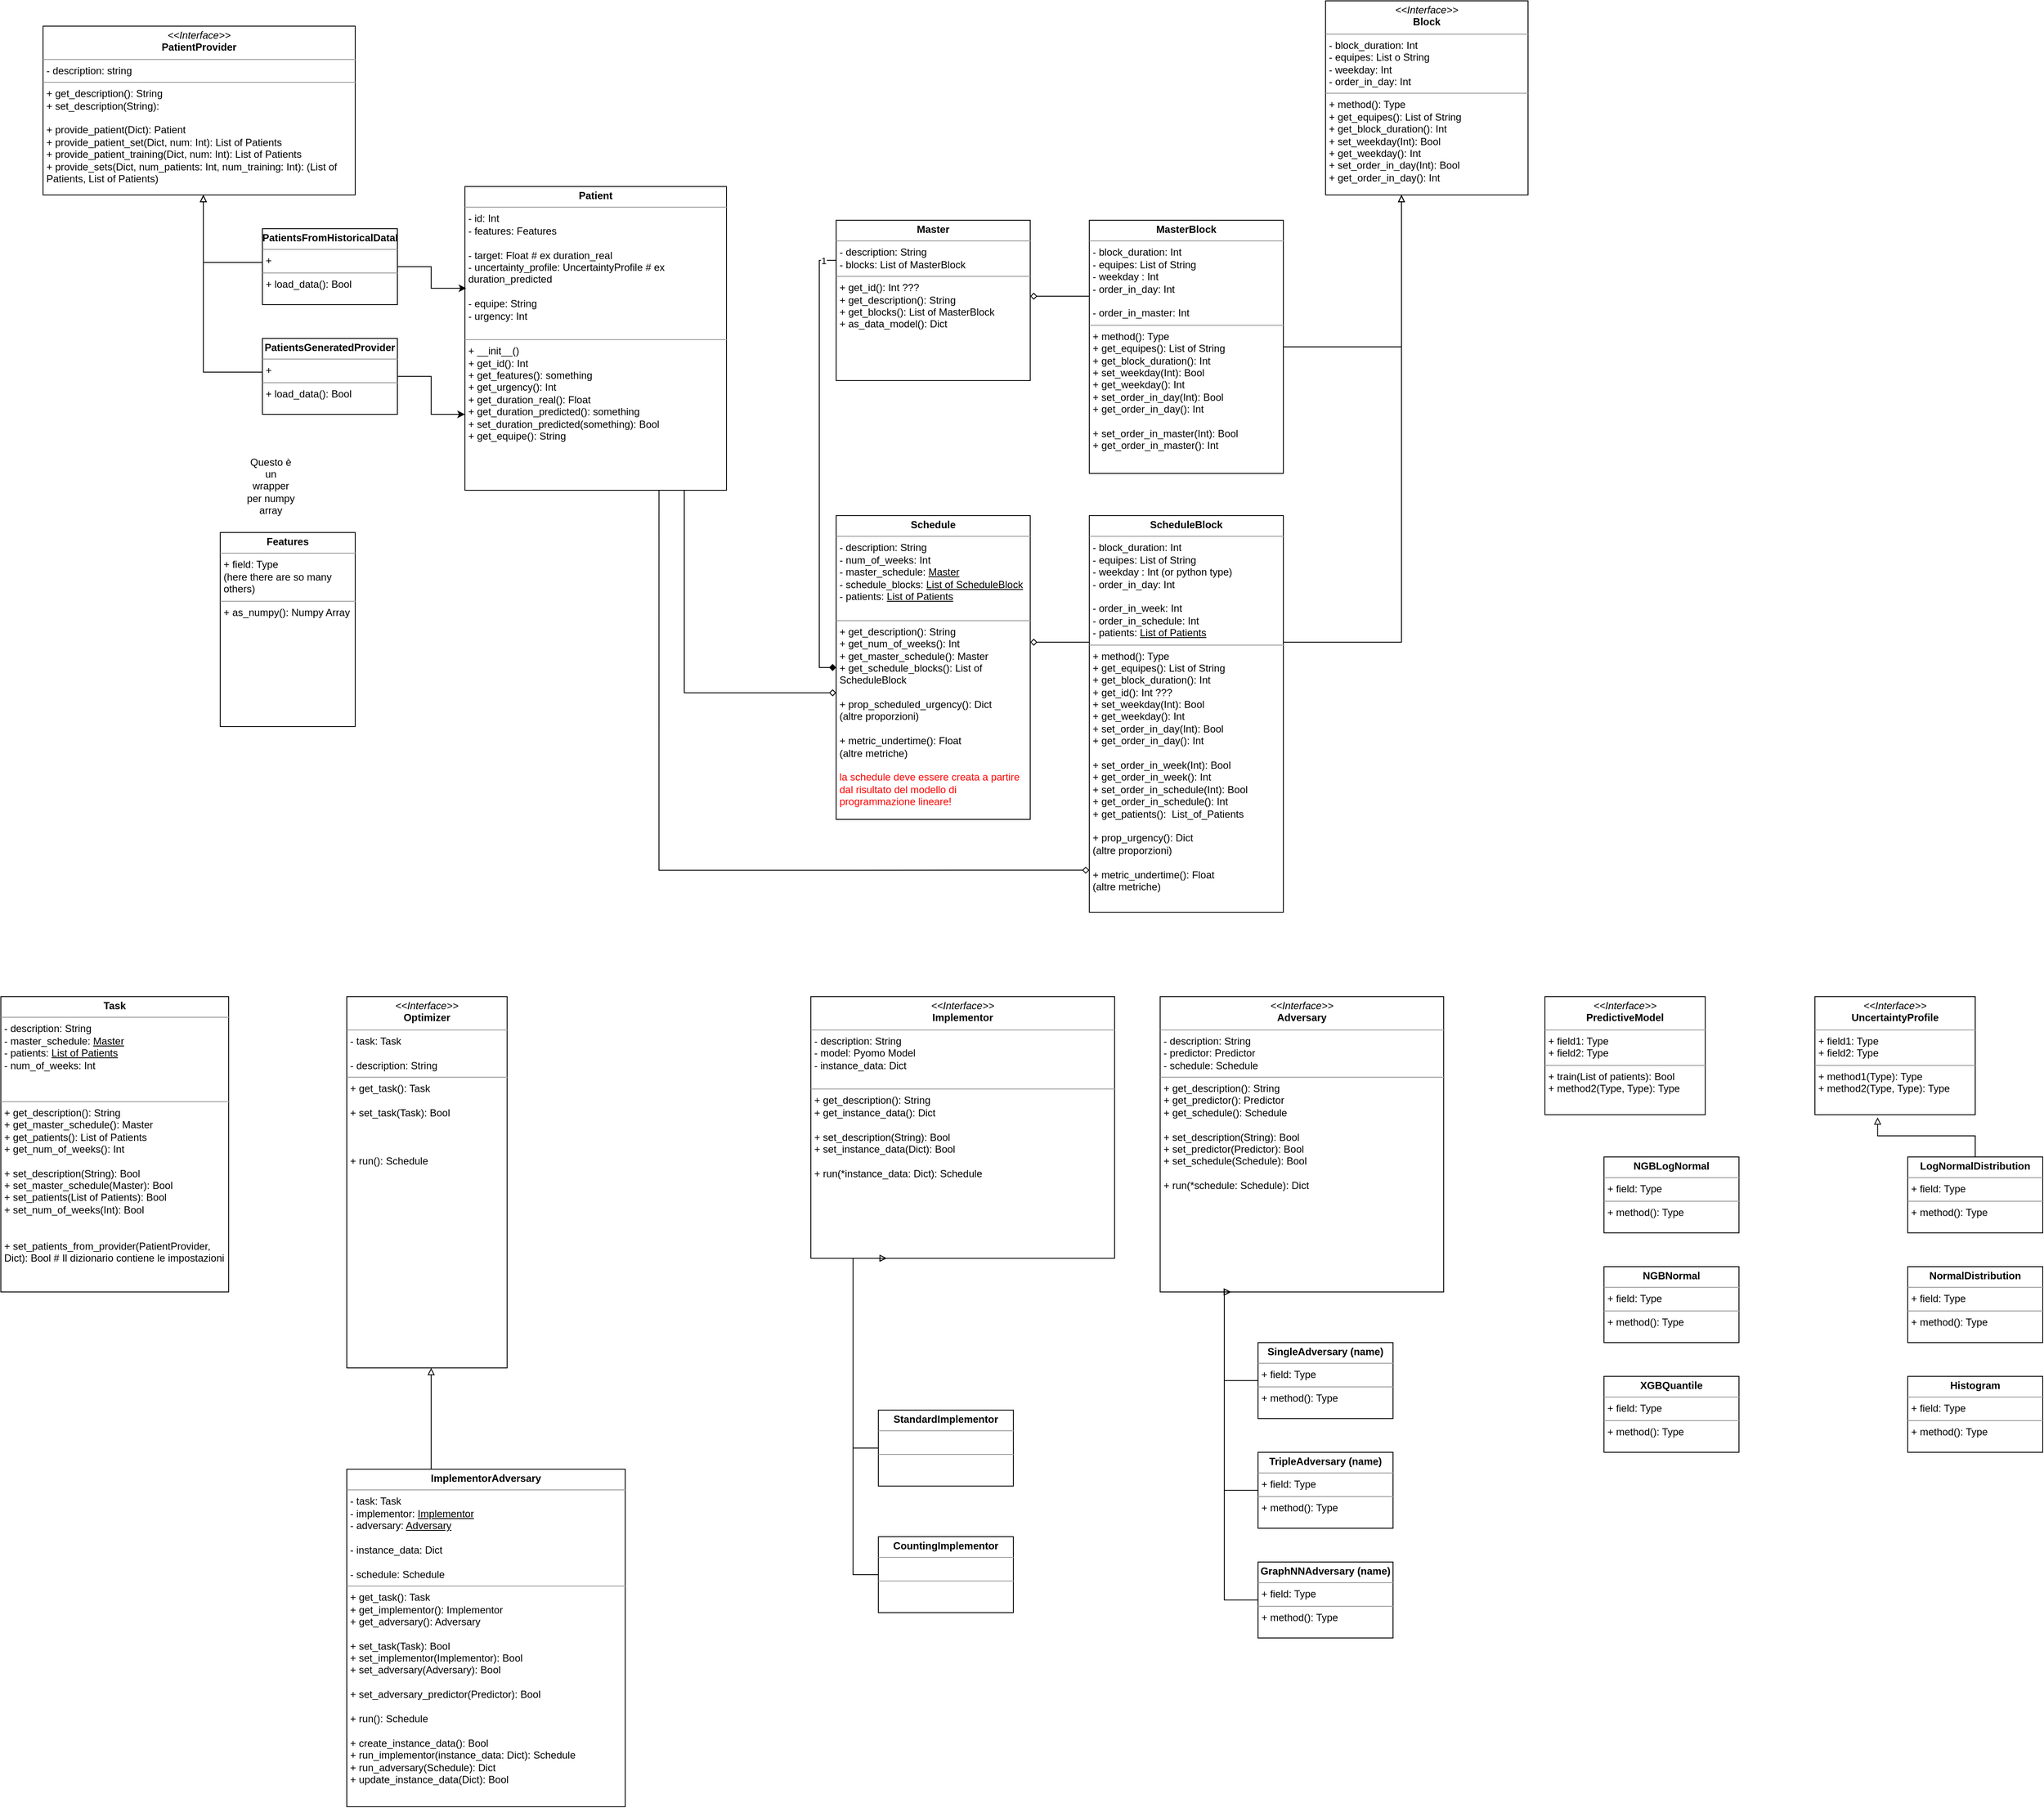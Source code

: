 <mxfile version="23.0.2" type="device">
  <diagram id="C5RBs43oDa-KdzZeNtuy" name="Page-1">
    <mxGraphModel dx="2052" dy="1486" grid="1" gridSize="10" guides="1" tooltips="1" connect="1" arrows="1" fold="1" page="1" pageScale="1" pageWidth="827" pageHeight="1169" math="0" shadow="0">
      <root>
        <mxCell id="WIyWlLk6GJQsqaUBKTNV-0" />
        <mxCell id="WIyWlLk6GJQsqaUBKTNV-1" parent="WIyWlLk6GJQsqaUBKTNV-0" />
        <mxCell id="N2ShmvSAAtC0jmrmgU0t-10" value="&lt;p style=&quot;margin:0px;margin-top:4px;text-align:center;&quot;&gt;&lt;b&gt;Patient&lt;/b&gt;&lt;/p&gt;&lt;hr size=&quot;1&quot;&gt;&lt;p style=&quot;margin:0px;margin-left:4px;&quot;&gt;- id: Int&lt;/p&gt;&lt;p style=&quot;margin:0px;margin-left:4px;&quot;&gt;- features: Features&lt;/p&gt;&lt;p style=&quot;margin:0px;margin-left:4px;&quot;&gt;&lt;b&gt;&lt;font color=&quot;#ff0000&quot;&gt;&lt;br&gt;&lt;/font&gt;&lt;/b&gt;&lt;/p&gt;&lt;p style=&quot;margin:0px;margin-left:4px;&quot;&gt;- target: Float # ex duration_real&amp;nbsp;&lt;/p&gt;&lt;p style=&quot;margin:0px;margin-left:4px;&quot;&gt;- uncertainty_profile: UncertaintyProfile # ex duration_predicted&lt;/p&gt;&lt;p style=&quot;margin:0px;margin-left:4px;&quot;&gt;&lt;br&gt;&lt;/p&gt;&lt;p style=&quot;margin:0px;margin-left:4px;&quot;&gt;- equipe: String&lt;/p&gt;&lt;p style=&quot;margin:0px;margin-left:4px;&quot;&gt;- urgency: Int&lt;br&gt;&lt;/p&gt;&lt;p style=&quot;margin:0px;margin-left:4px;&quot;&gt;&lt;br&gt;&lt;/p&gt;&lt;hr size=&quot;1&quot;&gt;&lt;p style=&quot;margin:0px;margin-left:4px;&quot;&gt;+ __init__()&lt;/p&gt;&lt;p style=&quot;margin:0px;margin-left:4px;&quot;&gt;+&amp;nbsp;&lt;span style=&quot;background-color: initial;&quot;&gt;get_id(): Int&lt;/span&gt;&lt;/p&gt;&lt;p style=&quot;margin:0px;margin-left:4px;&quot;&gt;+ get_features(): something&lt;/p&gt;&lt;p style=&quot;margin:0px;margin-left:4px;&quot;&gt;+ get_urgency(): Int&lt;/p&gt;&lt;p style=&quot;margin:0px;margin-left:4px;&quot;&gt;+ get_duration_real(): Float&lt;/p&gt;&lt;p style=&quot;margin:0px;margin-left:4px;&quot;&gt;+ get_duration_predicted(): something&lt;/p&gt;&lt;p style=&quot;margin:0px;margin-left:4px;&quot;&gt;+ set_duration_predicted(something): Bool&lt;/p&gt;&lt;p style=&quot;margin:0px;margin-left:4px;&quot;&gt;+ get_equipe(): String&lt;/p&gt;&lt;p style=&quot;margin:0px;margin-left:4px;&quot;&gt;&lt;br&gt;&lt;/p&gt;&lt;p style=&quot;margin:0px;margin-left:4px;&quot;&gt;&amp;nbsp;&lt;/p&gt;" style="verticalAlign=top;align=left;overflow=fill;fontSize=12;fontFamily=Helvetica;html=1;whiteSpace=wrap;" parent="WIyWlLk6GJQsqaUBKTNV-1" vertex="1">
          <mxGeometry x="640" y="270" width="310" height="360" as="geometry" />
        </mxCell>
        <mxCell id="N2ShmvSAAtC0jmrmgU0t-11" value="&lt;p style=&quot;margin:0px;margin-top:4px;text-align:center;&quot;&gt;&lt;i&gt;&amp;lt;&amp;lt;Interface&amp;gt;&amp;gt;&lt;/i&gt;&lt;br&gt;&lt;b&gt;PatientProvider&lt;/b&gt;&lt;/p&gt;&lt;hr size=&quot;1&quot;&gt;&lt;p style=&quot;margin:0px;margin-left:4px;&quot;&gt;- description: string&lt;/p&gt;&lt;hr size=&quot;1&quot;&gt;&lt;p style=&quot;margin:0px;margin-left:4px;&quot;&gt;+ get_description(): String&lt;/p&gt;&lt;p style=&quot;margin:0px;margin-left:4px;&quot;&gt;+ set_description(String):&amp;nbsp;&lt;/p&gt;&lt;p style=&quot;margin:0px;margin-left:4px;&quot;&gt;&lt;br&gt;+ provide_patient(Dict): Patient&lt;/p&gt;&lt;p style=&quot;margin:0px;margin-left:4px;&quot;&gt;+ provide_patient_set(Dict, num: Int): List of Patients&lt;/p&gt;&lt;p style=&quot;margin:0px;margin-left:4px;&quot;&gt;+ provide_patient_training(Dict, num: Int): List of Patients&lt;/p&gt;&lt;p style=&quot;margin:0px;margin-left:4px;&quot;&gt;+ provide_sets(Dict, num_patients: Int, num_training: Int): (List of Patients, List of Patients)&lt;/p&gt;&lt;p style=&quot;margin:0px;margin-left:4px;&quot;&gt;&lt;br&gt;&lt;/p&gt;&lt;p style=&quot;margin:0px;margin-left:4px;&quot;&gt;&lt;br&gt;&lt;/p&gt;" style="verticalAlign=top;align=left;overflow=fill;fontSize=12;fontFamily=Helvetica;html=1;whiteSpace=wrap;" parent="WIyWlLk6GJQsqaUBKTNV-1" vertex="1">
          <mxGeometry x="140" y="80" width="370" height="200" as="geometry" />
        </mxCell>
        <mxCell id="N2ShmvSAAtC0jmrmgU0t-13" style="edgeStyle=orthogonalEdgeStyle;rounded=0;orthogonalLoop=1;jettySize=auto;html=1;endArrow=block;endFill=0;" parent="WIyWlLk6GJQsqaUBKTNV-1" source="N2ShmvSAAtC0jmrmgU0t-12" target="N2ShmvSAAtC0jmrmgU0t-11" edge="1">
          <mxGeometry relative="1" as="geometry">
            <Array as="points">
              <mxPoint x="330" y="490" />
            </Array>
          </mxGeometry>
        </mxCell>
        <mxCell id="N2ShmvSAAtC0jmrmgU0t-12" value="&lt;p style=&quot;margin:0px;margin-top:4px;text-align:center;&quot;&gt;&lt;b&gt;PatientsGeneratedProvider&lt;/b&gt;&lt;/p&gt;&lt;hr size=&quot;1&quot;&gt;&lt;p style=&quot;margin:0px;margin-left:4px;&quot;&gt;+&amp;nbsp;&lt;/p&gt;&lt;hr size=&quot;1&quot;&gt;&lt;p style=&quot;margin:0px;margin-left:4px;&quot;&gt;+ load_data(): Bool&lt;/p&gt;" style="verticalAlign=top;align=left;overflow=fill;fontSize=12;fontFamily=Helvetica;html=1;whiteSpace=wrap;" parent="WIyWlLk6GJQsqaUBKTNV-1" vertex="1">
          <mxGeometry x="400" y="450" width="160" height="90" as="geometry" />
        </mxCell>
        <mxCell id="N2ShmvSAAtC0jmrmgU0t-15" style="edgeStyle=orthogonalEdgeStyle;rounded=0;orthogonalLoop=1;jettySize=auto;html=1;endArrow=block;endFill=0;" parent="WIyWlLk6GJQsqaUBKTNV-1" source="N2ShmvSAAtC0jmrmgU0t-14" edge="1">
          <mxGeometry relative="1" as="geometry">
            <mxPoint x="330" y="280" as="targetPoint" />
            <Array as="points">
              <mxPoint x="330" y="360" />
            </Array>
          </mxGeometry>
        </mxCell>
        <mxCell id="N2ShmvSAAtC0jmrmgU0t-14" value="&lt;p style=&quot;margin:0px;margin-top:4px;text-align:center;&quot;&gt;&lt;b&gt;PatientsFromHistoricalDataProvider&lt;/b&gt;&lt;/p&gt;&lt;hr size=&quot;1&quot;&gt;&lt;p style=&quot;margin:0px;margin-left:4px;&quot;&gt;+&amp;nbsp;&lt;/p&gt;&lt;hr size=&quot;1&quot;&gt;&lt;p style=&quot;margin:0px;margin-left:4px;&quot;&gt;+ load_data(): Bool&lt;/p&gt;" style="verticalAlign=top;align=left;overflow=fill;fontSize=12;fontFamily=Helvetica;html=1;whiteSpace=wrap;" parent="WIyWlLk6GJQsqaUBKTNV-1" vertex="1">
          <mxGeometry x="400" y="320" width="160" height="90" as="geometry" />
        </mxCell>
        <mxCell id="N2ShmvSAAtC0jmrmgU0t-17" style="edgeStyle=orthogonalEdgeStyle;rounded=0;orthogonalLoop=1;jettySize=auto;html=1;entryX=0.005;entryY=0.335;entryDx=0;entryDy=0;entryPerimeter=0;" parent="WIyWlLk6GJQsqaUBKTNV-1" source="N2ShmvSAAtC0jmrmgU0t-14" target="N2ShmvSAAtC0jmrmgU0t-10" edge="1">
          <mxGeometry relative="1" as="geometry" />
        </mxCell>
        <mxCell id="N2ShmvSAAtC0jmrmgU0t-18" style="edgeStyle=orthogonalEdgeStyle;rounded=0;orthogonalLoop=1;jettySize=auto;html=1;entryX=0;entryY=0.75;entryDx=0;entryDy=0;" parent="WIyWlLk6GJQsqaUBKTNV-1" source="N2ShmvSAAtC0jmrmgU0t-12" target="N2ShmvSAAtC0jmrmgU0t-10" edge="1">
          <mxGeometry relative="1" as="geometry" />
        </mxCell>
        <mxCell id="N2ShmvSAAtC0jmrmgU0t-23" value="&lt;p style=&quot;margin:0px;margin-top:4px;text-align:center;&quot;&gt;&lt;b&gt;Master&lt;/b&gt;&lt;/p&gt;&lt;hr size=&quot;1&quot;&gt;&lt;p style=&quot;margin:0px;margin-left:4px;&quot;&gt;&lt;span style=&quot;background-color: initial;&quot;&gt;- description: String&lt;/span&gt;&lt;br&gt;&lt;/p&gt;&lt;p style=&quot;margin:0px;margin-left:4px;&quot;&gt;- blocks: List of MasterBlock&amp;nbsp;&lt;/p&gt;&lt;hr size=&quot;1&quot;&gt;&lt;p style=&quot;margin:0px;margin-left:4px;&quot;&gt;+ get_id(): Int ???&lt;/p&gt;&lt;p style=&quot;margin:0px;margin-left:4px;&quot;&gt;+ get_description(): String&lt;/p&gt;&lt;p style=&quot;margin:0px;margin-left:4px;&quot;&gt;+ get_blocks(): List of MasterBlock&lt;/p&gt;&lt;p style=&quot;margin:0px;margin-left:4px;&quot;&gt;+ as_data_model(): Dict&lt;/p&gt;" style="verticalAlign=top;align=left;overflow=fill;fontSize=12;fontFamily=Helvetica;html=1;whiteSpace=wrap;" parent="WIyWlLk6GJQsqaUBKTNV-1" vertex="1">
          <mxGeometry x="1080" y="310" width="230" height="190" as="geometry" />
        </mxCell>
        <mxCell id="N2ShmvSAAtC0jmrmgU0t-25" value="" style="edgeStyle=orthogonalEdgeStyle;rounded=0;orthogonalLoop=1;jettySize=auto;html=1;endArrow=diamond;endFill=0;" parent="WIyWlLk6GJQsqaUBKTNV-1" source="N2ShmvSAAtC0jmrmgU0t-24" target="N2ShmvSAAtC0jmrmgU0t-23" edge="1">
          <mxGeometry relative="1" as="geometry">
            <Array as="points">
              <mxPoint x="1330" y="400" />
              <mxPoint x="1330" y="400" />
            </Array>
          </mxGeometry>
        </mxCell>
        <mxCell id="N2ShmvSAAtC0jmrmgU0t-24" value="&lt;p style=&quot;margin:0px;margin-top:4px;text-align:center;&quot;&gt;&lt;b&gt;MasterBlock&lt;/b&gt;&lt;/p&gt;&lt;hr size=&quot;1&quot;&gt;&lt;p style=&quot;margin:0px;margin-left:4px;&quot;&gt;&lt;span style=&quot;background-color: initial;&quot;&gt;- block_duration: Int&lt;/span&gt;&lt;br&gt;&lt;/p&gt;&lt;p style=&quot;margin:0px;margin-left:4px;&quot;&gt;- equipes: List of String&lt;/p&gt;&lt;p style=&quot;margin:0px;margin-left:4px;&quot;&gt;- weekday : Int&lt;br&gt;&lt;/p&gt;&lt;p style=&quot;margin:0px;margin-left:4px;&quot;&gt;- order_in_day: Int&lt;/p&gt;&lt;p style=&quot;margin:0px;margin-left:4px;&quot;&gt;&lt;br&gt;&lt;/p&gt;&lt;p style=&quot;margin:0px;margin-left:4px;&quot;&gt;- order_in_master: Int&lt;/p&gt;&lt;hr size=&quot;1&quot;&gt;&lt;p style=&quot;margin:0px;margin-left:4px;&quot;&gt;+ method(): Type&lt;/p&gt;&lt;p style=&quot;margin:0px;margin-left:4px;&quot;&gt;+ get_equipes(): List of String&lt;/p&gt;&lt;p style=&quot;margin:0px;margin-left:4px;&quot;&gt;+ get_block_duration(): Int&lt;/p&gt;&lt;p style=&quot;margin:0px;margin-left:4px;&quot;&gt;&lt;span style=&quot;background-color: initial;&quot;&gt;+ set_weekday(Int): Bool&lt;/span&gt;&lt;br&gt;&lt;/p&gt;&lt;p style=&quot;margin:0px;margin-left:4px;&quot;&gt;+ get_weekday(): Int&lt;/p&gt;&lt;p style=&quot;margin:0px;margin-left:4px;&quot;&gt;+ set_order_in_day(Int): Bool&lt;/p&gt;&lt;p style=&quot;margin:0px;margin-left:4px;&quot;&gt;+ get_order_in_day(): Int&lt;/p&gt;&lt;p style=&quot;margin:0px;margin-left:4px;&quot;&gt;&lt;br&gt;&lt;/p&gt;&lt;p style=&quot;margin:0px;margin-left:4px;&quot;&gt;+ set_order_in_master(Int): Bool&lt;/p&gt;&lt;p style=&quot;margin:0px;margin-left:4px;&quot;&gt;+ get_order_in_master(): Int&lt;/p&gt;&lt;p style=&quot;margin:0px;margin-left:4px;&quot;&gt;&lt;br&gt;&lt;/p&gt;" style="verticalAlign=top;align=left;overflow=fill;fontSize=12;fontFamily=Helvetica;html=1;whiteSpace=wrap;" parent="WIyWlLk6GJQsqaUBKTNV-1" vertex="1">
          <mxGeometry x="1380" y="310" width="230" height="300" as="geometry" />
        </mxCell>
        <mxCell id="N2ShmvSAAtC0jmrmgU0t-43" value="" style="edgeStyle=orthogonalEdgeStyle;rounded=0;orthogonalLoop=1;jettySize=auto;html=1;startArrow=diamond;startFill=0;endArrow=none;endFill=0;" parent="WIyWlLk6GJQsqaUBKTNV-1" source="N2ShmvSAAtC0jmrmgU0t-26" target="N2ShmvSAAtC0jmrmgU0t-41" edge="1">
          <mxGeometry relative="1" as="geometry">
            <Array as="points">
              <mxPoint x="1330" y="810" />
              <mxPoint x="1330" y="810" />
            </Array>
          </mxGeometry>
        </mxCell>
        <mxCell id="N2ShmvSAAtC0jmrmgU0t-47" style="edgeStyle=orthogonalEdgeStyle;rounded=0;orthogonalLoop=1;jettySize=auto;html=1;entryX=0;entryY=0.25;entryDx=0;entryDy=0;exitX=0;exitY=0.5;exitDx=0;exitDy=0;startArrow=diamond;startFill=1;endArrow=none;endFill=0;" parent="WIyWlLk6GJQsqaUBKTNV-1" source="N2ShmvSAAtC0jmrmgU0t-26" target="N2ShmvSAAtC0jmrmgU0t-23" edge="1">
          <mxGeometry relative="1" as="geometry" />
        </mxCell>
        <mxCell id="N2ShmvSAAtC0jmrmgU0t-48" value="1" style="edgeLabel;html=1;align=center;verticalAlign=middle;resizable=0;points=[];" parent="N2ShmvSAAtC0jmrmgU0t-47" vertex="1" connectable="0">
          <mxGeometry x="0.942" relative="1" as="geometry">
            <mxPoint as="offset" />
          </mxGeometry>
        </mxCell>
        <mxCell id="N2ShmvSAAtC0jmrmgU0t-26" value="&lt;p style=&quot;margin:0px;margin-top:4px;text-align:center;&quot;&gt;&lt;b&gt;Schedule&lt;/b&gt;&lt;/p&gt;&lt;hr size=&quot;1&quot;&gt;&lt;p style=&quot;margin:0px;margin-left:4px;&quot;&gt;- description: String&lt;/p&gt;&lt;p style=&quot;margin:0px;margin-left:4px;&quot;&gt;- num_of_weeks: Int&lt;/p&gt;&lt;p style=&quot;margin:0px;margin-left:4px;&quot;&gt;- master_schedule: &lt;u&gt;Master&lt;/u&gt;&lt;/p&gt;&lt;p style=&quot;margin:0px;margin-left:4px;&quot;&gt;- schedule_blocks: &lt;u&gt;List of ScheduleBlock&lt;/u&gt;&lt;/p&gt;&lt;p style=&quot;margin:0px;margin-left:4px;&quot;&gt;- patients: &lt;u&gt;List of Patients&lt;/u&gt;&lt;/p&gt;&lt;p style=&quot;margin:0px;margin-left:4px;&quot;&gt;&lt;u&gt;&lt;br&gt;&lt;/u&gt;&lt;/p&gt;&lt;hr size=&quot;1&quot;&gt;&lt;p style=&quot;margin:0px;margin-left:4px;&quot;&gt;+ get_description(): String&lt;/p&gt;&lt;p style=&quot;margin:0px;margin-left:4px;&quot;&gt;+ get_num_of_weeks(): Int&lt;/p&gt;&lt;p style=&quot;margin:0px;margin-left:4px;&quot;&gt;+ get_master_schedule(): Master&lt;/p&gt;&lt;p style=&quot;margin:0px;margin-left:4px;&quot;&gt;+ get_schedule_blocks(): List of ScheduleBlock&lt;/p&gt;&lt;p style=&quot;margin:0px;margin-left:4px;&quot;&gt;&lt;br&gt;&lt;/p&gt;&lt;p style=&quot;margin:0px;margin-left:4px;&quot;&gt;+ prop_scheduled_urgency(): Dict&lt;/p&gt;&lt;p style=&quot;margin:0px;margin-left:4px;&quot;&gt;(altre proporzioni)&lt;/p&gt;&lt;p style=&quot;margin:0px;margin-left:4px;&quot;&gt;&lt;br&gt;&lt;/p&gt;&lt;p style=&quot;margin:0px;margin-left:4px;&quot;&gt;+ metric_undertime(): Float&lt;/p&gt;&lt;p style=&quot;margin:0px;margin-left:4px;&quot;&gt;(altre metriche)&lt;/p&gt;&lt;p style=&quot;margin:0px;margin-left:4px;&quot;&gt;&lt;font color=&quot;#ff0000&quot;&gt;&lt;br&gt;&lt;/font&gt;&lt;/p&gt;&lt;p style=&quot;margin:0px;margin-left:4px;&quot;&gt;&lt;font color=&quot;#ff0000&quot;&gt;la schedule deve essere creata a partire dal risultato del modello di programmazione lineare!&lt;/font&gt;&lt;/p&gt;&lt;p style=&quot;margin:0px;margin-left:4px;&quot;&gt;&lt;br&gt;&lt;/p&gt;" style="verticalAlign=top;align=left;overflow=fill;fontSize=12;fontFamily=Helvetica;html=1;whiteSpace=wrap;" parent="WIyWlLk6GJQsqaUBKTNV-1" vertex="1">
          <mxGeometry x="1080" y="660" width="230" height="360" as="geometry" />
        </mxCell>
        <mxCell id="N2ShmvSAAtC0jmrmgU0t-39" style="edgeStyle=orthogonalEdgeStyle;rounded=0;orthogonalLoop=1;jettySize=auto;html=1;entryX=1;entryY=0.5;entryDx=0;entryDy=0;startArrow=block;startFill=0;endArrow=none;endFill=0;" parent="WIyWlLk6GJQsqaUBKTNV-1" source="N2ShmvSAAtC0jmrmgU0t-27" target="N2ShmvSAAtC0jmrmgU0t-24" edge="1">
          <mxGeometry relative="1" as="geometry">
            <Array as="points">
              <mxPoint x="1750" y="460" />
            </Array>
          </mxGeometry>
        </mxCell>
        <mxCell id="N2ShmvSAAtC0jmrmgU0t-42" style="edgeStyle=orthogonalEdgeStyle;rounded=0;orthogonalLoop=1;jettySize=auto;html=1;entryX=1;entryY=0.5;entryDx=0;entryDy=0;jumpStyle=none;endArrow=none;endFill=0;startArrow=block;startFill=0;" parent="WIyWlLk6GJQsqaUBKTNV-1" source="N2ShmvSAAtC0jmrmgU0t-27" target="N2ShmvSAAtC0jmrmgU0t-41" edge="1">
          <mxGeometry relative="1" as="geometry">
            <Array as="points">
              <mxPoint x="1750" y="810" />
            </Array>
          </mxGeometry>
        </mxCell>
        <mxCell id="N2ShmvSAAtC0jmrmgU0t-27" value="&lt;p style=&quot;margin:0px;margin-top:4px;text-align:center;&quot;&gt;&lt;i&gt;&amp;lt;&amp;lt;Interface&amp;gt;&amp;gt;&lt;/i&gt;&lt;br&gt;&lt;b&gt;Block&lt;/b&gt;&lt;/p&gt;&lt;hr size=&quot;1&quot;&gt;&lt;p style=&quot;margin:0px;margin-left:4px;&quot;&gt;- block_duration: Int&lt;/p&gt;&lt;p style=&quot;margin:0px;margin-left:4px;&quot;&gt;- equipes: List o String&lt;/p&gt;&lt;p style=&quot;margin:0px;margin-left:4px;&quot;&gt;- weekday: Int&lt;/p&gt;&lt;p style=&quot;margin:0px;margin-left:4px;&quot;&gt;- order_in_day: Int&lt;/p&gt;&lt;hr size=&quot;1&quot;&gt;&lt;p style=&quot;border-color: var(--border-color); margin: 0px 0px 0px 4px;&quot;&gt;+ method(): Type&lt;/p&gt;&lt;p style=&quot;border-color: var(--border-color); margin: 0px 0px 0px 4px;&quot;&gt;+ get_equipes(): List of String&lt;/p&gt;&lt;p style=&quot;border-color: var(--border-color); margin: 0px 0px 0px 4px;&quot;&gt;+ get_block_duration(): Int&lt;/p&gt;&lt;p style=&quot;border-color: var(--border-color); margin: 0px 0px 0px 4px;&quot;&gt;+ set_weekday(Int): Bool&lt;br style=&quot;border-color: var(--border-color);&quot;&gt;&lt;/p&gt;&lt;p style=&quot;border-color: var(--border-color); margin: 0px 0px 0px 4px;&quot;&gt;+ get_weekday(): Int&lt;/p&gt;&lt;p style=&quot;border-color: var(--border-color); margin: 0px 0px 0px 4px;&quot;&gt;+ set_order_in_day(Int): Bool&lt;/p&gt;&lt;p style=&quot;border-color: var(--border-color); margin: 0px 0px 0px 4px;&quot;&gt;+ get_order_in_day(): Int&lt;/p&gt;" style="verticalAlign=top;align=left;overflow=fill;fontSize=12;fontFamily=Helvetica;html=1;whiteSpace=wrap;" parent="WIyWlLk6GJQsqaUBKTNV-1" vertex="1">
          <mxGeometry x="1660" y="50" width="240" height="230" as="geometry" />
        </mxCell>
        <mxCell id="N2ShmvSAAtC0jmrmgU0t-31" style="edgeStyle=orthogonalEdgeStyle;rounded=0;orthogonalLoop=1;jettySize=auto;html=1;endArrow=block;endFill=0;entryX=0.25;entryY=1;entryDx=0;entryDy=0;" parent="WIyWlLk6GJQsqaUBKTNV-1" source="N2ShmvSAAtC0jmrmgU0t-28" target="N2ShmvSAAtC0jmrmgU0t-29" edge="1">
          <mxGeometry relative="1" as="geometry">
            <mxPoint x="1080" y="1560" as="targetPoint" />
            <Array as="points">
              <mxPoint x="1100" y="1765" />
              <mxPoint x="1100" y="1540" />
            </Array>
          </mxGeometry>
        </mxCell>
        <mxCell id="N2ShmvSAAtC0jmrmgU0t-28" value="&lt;p style=&quot;margin:0px;margin-top:4px;text-align:center;&quot;&gt;&lt;b&gt;StandardImplementor&lt;/b&gt;&lt;/p&gt;&lt;hr size=&quot;1&quot;&gt;&lt;p style=&quot;margin:0px;margin-left:4px;&quot;&gt;&lt;br&gt;&lt;/p&gt;&lt;hr size=&quot;1&quot;&gt;&lt;p style=&quot;margin:0px;margin-left:4px;&quot;&gt;&lt;br&gt;&lt;/p&gt;" style="verticalAlign=top;align=left;overflow=fill;fontSize=12;fontFamily=Helvetica;html=1;whiteSpace=wrap;" parent="WIyWlLk6GJQsqaUBKTNV-1" vertex="1">
          <mxGeometry x="1130" y="1720" width="160" height="90" as="geometry" />
        </mxCell>
        <mxCell id="N2ShmvSAAtC0jmrmgU0t-29" value="&lt;p style=&quot;margin:0px;margin-top:4px;text-align:center;&quot;&gt;&lt;i&gt;&amp;lt;&amp;lt;Interface&amp;gt;&amp;gt;&lt;/i&gt;&lt;br&gt;&lt;b&gt;Implementor&lt;/b&gt;&lt;/p&gt;&lt;hr size=&quot;1&quot;&gt;&lt;p style=&quot;margin:0px;margin-left:4px;&quot;&gt;- description: String&lt;/p&gt;&lt;p style=&quot;margin:0px;margin-left:4px;&quot;&gt;- model: Pyomo Model&lt;/p&gt;&lt;p style=&quot;margin:0px;margin-left:4px;&quot;&gt;- instance_data: Dict&lt;/p&gt;&lt;p style=&quot;margin:0px;margin-left:4px;&quot;&gt;&lt;br&gt;&lt;/p&gt;&lt;hr size=&quot;1&quot;&gt;&lt;p style=&quot;margin:0px;margin-left:4px;&quot;&gt;+ get_description(): String&lt;/p&gt;&lt;p style=&quot;margin:0px;margin-left:4px;&quot;&gt;+ get_instance_data(): Dict&lt;br&gt;&lt;br&gt;&lt;/p&gt;&lt;p style=&quot;margin:0px;margin-left:4px;&quot;&gt;+ set_description(String): Bool&lt;/p&gt;&lt;p style=&quot;margin:0px;margin-left:4px;&quot;&gt;+ set_instance_data(Dict): Bool&lt;/p&gt;&lt;p style=&quot;margin:0px;margin-left:4px;&quot;&gt;&lt;br&gt;&lt;/p&gt;&lt;p style=&quot;margin:0px;margin-left:4px;&quot;&gt;+ run(*instance_data: Dict): Schedule&lt;/p&gt;&lt;p style=&quot;margin:0px;margin-left:4px;&quot;&gt;&lt;br&gt;&lt;/p&gt;" style="verticalAlign=top;align=left;overflow=fill;fontSize=12;fontFamily=Helvetica;html=1;whiteSpace=wrap;" parent="WIyWlLk6GJQsqaUBKTNV-1" vertex="1">
          <mxGeometry x="1050" y="1230" width="360" height="310" as="geometry" />
        </mxCell>
        <mxCell id="N2ShmvSAAtC0jmrmgU0t-30" value="&lt;p style=&quot;margin:0px;margin-top:4px;text-align:center;&quot;&gt;&lt;b&gt;CountingImplementor&lt;/b&gt;&lt;/p&gt;&lt;hr size=&quot;1&quot;&gt;&lt;p style=&quot;margin:0px;margin-left:4px;&quot;&gt;&lt;br&gt;&lt;/p&gt;&lt;hr size=&quot;1&quot;&gt;&lt;p style=&quot;margin:0px;margin-left:4px;&quot;&gt;&lt;br&gt;&lt;/p&gt;" style="verticalAlign=top;align=left;overflow=fill;fontSize=12;fontFamily=Helvetica;html=1;whiteSpace=wrap;" parent="WIyWlLk6GJQsqaUBKTNV-1" vertex="1">
          <mxGeometry x="1130" y="1870" width="160" height="90" as="geometry" />
        </mxCell>
        <mxCell id="N2ShmvSAAtC0jmrmgU0t-33" style="edgeStyle=orthogonalEdgeStyle;rounded=0;orthogonalLoop=1;jettySize=auto;html=1;endArrow=block;endFill=0;entryX=0.25;entryY=1;entryDx=0;entryDy=0;" parent="WIyWlLk6GJQsqaUBKTNV-1" source="N2ShmvSAAtC0jmrmgU0t-30" target="N2ShmvSAAtC0jmrmgU0t-29" edge="1">
          <mxGeometry relative="1" as="geometry">
            <mxPoint x="1120" y="1560" as="targetPoint" />
            <Array as="points">
              <mxPoint x="1100" y="1915" />
              <mxPoint x="1100" y="1540" />
            </Array>
          </mxGeometry>
        </mxCell>
        <mxCell id="N2ShmvSAAtC0jmrmgU0t-37" value="" style="edgeStyle=orthogonalEdgeStyle;rounded=0;orthogonalLoop=1;jettySize=auto;html=1;endArrow=block;endFill=0;" parent="WIyWlLk6GJQsqaUBKTNV-1" source="N2ShmvSAAtC0jmrmgU0t-34" edge="1">
          <mxGeometry relative="1" as="geometry">
            <mxPoint x="600" y="1670" as="targetPoint" />
            <Array as="points">
              <mxPoint x="600" y="1700" />
              <mxPoint x="600" y="1700" />
            </Array>
          </mxGeometry>
        </mxCell>
        <mxCell id="N2ShmvSAAtC0jmrmgU0t-34" value="&lt;p style=&quot;margin:0px;margin-top:4px;text-align:center;&quot;&gt;&lt;b&gt;ImplementorAdversary&lt;/b&gt;&lt;/p&gt;&lt;hr size=&quot;1&quot;&gt;&lt;p style=&quot;margin:0px;margin-left:4px;&quot;&gt;- task: Task&lt;br&gt;&lt;/p&gt;&lt;p style=&quot;margin:0px;margin-left:4px;&quot;&gt;- implementor: &lt;u&gt;Implementor&lt;/u&gt;&lt;/p&gt;&lt;p style=&quot;margin:0px;margin-left:4px;&quot;&gt;- adversary: &lt;u&gt;Adversary&lt;/u&gt;&lt;/p&gt;&lt;p style=&quot;margin:0px;margin-left:4px;&quot;&gt;&lt;u&gt;&lt;br&gt;&lt;/u&gt;&lt;/p&gt;&lt;p style=&quot;margin:0px;margin-left:4px;&quot;&gt;- instance_data: Dict&lt;/p&gt;&lt;p style=&quot;margin:0px;margin-left:4px;&quot;&gt;&lt;br&gt;&lt;/p&gt;&lt;p style=&quot;margin:0px;margin-left:4px;&quot;&gt;- schedule: Schedule&lt;/p&gt;&lt;hr size=&quot;1&quot;&gt;&lt;p style=&quot;border-color: var(--border-color); margin: 0px 0px 0px 4px;&quot;&gt;+ get_task(): Task&lt;/p&gt;&lt;p style=&quot;border-color: var(--border-color); margin: 0px 0px 0px 4px;&quot;&gt;+ get_implementor(): Implementor&lt;/p&gt;&lt;p style=&quot;border-color: var(--border-color); margin: 0px 0px 0px 4px;&quot;&gt;+ get_adversary(): Adversary&lt;/p&gt;&lt;p style=&quot;border-color: var(--border-color); margin: 0px 0px 0px 4px;&quot;&gt;&lt;br style=&quot;border-color: var(--border-color);&quot;&gt;&lt;/p&gt;&lt;p style=&quot;border-color: var(--border-color); margin: 0px 0px 0px 4px;&quot;&gt;+ set_task(Task): Bool&lt;/p&gt;&lt;p style=&quot;border-color: var(--border-color); margin: 0px 0px 0px 4px;&quot;&gt;+ set_implementor(Implementor): Bool&lt;/p&gt;&lt;p style=&quot;border-color: var(--border-color); margin: 0px 0px 0px 4px;&quot;&gt;+ set_adversary(Adversary): Bool&lt;/p&gt;&lt;p style=&quot;border-color: var(--border-color); margin: 0px 0px 0px 4px;&quot;&gt;&lt;br style=&quot;border-color: var(--border-color);&quot;&gt;&lt;/p&gt;&lt;p style=&quot;border-color: var(--border-color); margin: 0px 0px 0px 4px;&quot;&gt;&lt;span style=&quot;background-color: initial;&quot;&gt;+ set_adversary_predictor(Predictor): Bool&lt;/span&gt;&lt;br&gt;&lt;/p&gt;&lt;p style=&quot;border-color: var(--border-color); margin: 0px 0px 0px 4px;&quot;&gt;&lt;br&gt;&lt;/p&gt;&lt;p style=&quot;border-color: var(--border-color); margin: 0px 0px 0px 4px;&quot;&gt;+ run(): Schedule&lt;/p&gt;&lt;p style=&quot;border-color: var(--border-color); margin: 0px 0px 0px 4px;&quot;&gt;&lt;br&gt;&lt;/p&gt;&lt;p style=&quot;border-color: var(--border-color); margin: 0px 0px 0px 4px;&quot;&gt;+ create_instance_data(): Bool&lt;br&gt;&lt;/p&gt;&lt;p style=&quot;border-color: var(--border-color); margin: 0px 0px 0px 4px;&quot;&gt;+ run_implementor(instance_data: Dict): Schedule&lt;br&gt;&lt;/p&gt;&lt;p style=&quot;border-color: var(--border-color); margin: 0px 0px 0px 4px;&quot;&gt;&lt;span style=&quot;background-color: initial;&quot;&gt;+ run_adversary(Schedule): Dict&lt;/span&gt;&lt;br&gt;&lt;/p&gt;&lt;p style=&quot;border-color: var(--border-color); margin: 0px 0px 0px 4px;&quot;&gt;&lt;span style=&quot;background-color: initial;&quot;&gt;+ update_instance_data(Dict): Bool&lt;/span&gt;&lt;br&gt;&lt;/p&gt;&lt;p style=&quot;border-color: var(--border-color); margin: 0px 0px 0px 4px;&quot;&gt;&lt;br&gt;&lt;/p&gt;" style="verticalAlign=top;align=left;overflow=fill;fontSize=12;fontFamily=Helvetica;html=1;whiteSpace=wrap;" parent="WIyWlLk6GJQsqaUBKTNV-1" vertex="1">
          <mxGeometry x="500" y="1790" width="330" height="400" as="geometry" />
        </mxCell>
        <mxCell id="N2ShmvSAAtC0jmrmgU0t-36" value="&lt;p style=&quot;margin:0px;margin-top:4px;text-align:center;&quot;&gt;&lt;i&gt;&amp;lt;&amp;lt;Interface&amp;gt;&amp;gt;&lt;/i&gt;&lt;br&gt;&lt;b&gt;Optimizer&lt;/b&gt;&lt;/p&gt;&lt;hr size=&quot;1&quot;&gt;&lt;p style=&quot;margin:0px;margin-left:4px;&quot;&gt;- task: Task&lt;/p&gt;&lt;p style=&quot;margin:0px;margin-left:4px;&quot;&gt;&lt;br&gt;&lt;/p&gt;&lt;p style=&quot;margin:0px;margin-left:4px;&quot;&gt;&lt;span style=&quot;background-color: initial;&quot;&gt;- description: String&lt;/span&gt;&lt;br&gt;&lt;/p&gt;&lt;hr size=&quot;1&quot;&gt;&lt;p style=&quot;margin:0px;margin-left:4px;&quot;&gt;+ get_task(): Task&lt;/p&gt;&lt;p style=&quot;margin:0px;margin-left:4px;&quot;&gt;&lt;br&gt;&lt;/p&gt;&lt;p style=&quot;margin:0px;margin-left:4px;&quot;&gt;+ set_task(Task): Bool&lt;/p&gt;&lt;p style=&quot;margin:0px;margin-left:4px;&quot;&gt;&lt;br&gt;&lt;/p&gt;&lt;p style=&quot;margin:0px;margin-left:4px;&quot;&gt;&lt;br&gt;&lt;/p&gt;&lt;p style=&quot;margin:0px;margin-left:4px;&quot;&gt;&lt;br&gt;&lt;/p&gt;&lt;p style=&quot;margin:0px;margin-left:4px;&quot;&gt;+ run(): Schedule&lt;/p&gt;" style="verticalAlign=top;align=left;overflow=fill;fontSize=12;fontFamily=Helvetica;html=1;whiteSpace=wrap;" parent="WIyWlLk6GJQsqaUBKTNV-1" vertex="1">
          <mxGeometry x="500" y="1230" width="190" height="440" as="geometry" />
        </mxCell>
        <mxCell id="N2ShmvSAAtC0jmrmgU0t-38" value="&lt;p style=&quot;margin:0px;margin-top:4px;text-align:center;&quot;&gt;&lt;b&gt;Task&lt;/b&gt;&lt;/p&gt;&lt;hr size=&quot;1&quot;&gt;&lt;p style=&quot;margin:0px;margin-left:4px;&quot;&gt;- description: String&lt;/p&gt;&lt;p style=&quot;margin:0px;margin-left:4px;&quot;&gt;- master_schedule: &lt;u&gt;Master&lt;/u&gt;&lt;/p&gt;&lt;p style=&quot;margin:0px;margin-left:4px;&quot;&gt;- patients: &lt;u&gt;List of Patients&lt;/u&gt;&lt;/p&gt;&lt;p style=&quot;margin:0px;margin-left:4px;&quot;&gt;- num_of_weeks: Int&lt;/p&gt;&lt;p style=&quot;margin:0px;margin-left:4px;&quot;&gt;&lt;br&gt;&lt;/p&gt;&lt;p style=&quot;margin:0px;margin-left:4px;&quot;&gt;&lt;br&gt;&lt;/p&gt;&lt;hr size=&quot;1&quot;&gt;&lt;p style=&quot;margin:0px;margin-left:4px;&quot;&gt;+ get_description(): String&lt;/p&gt;&lt;p style=&quot;margin:0px;margin-left:4px;&quot;&gt;+ get_master_schedule(): Master&lt;/p&gt;&lt;p style=&quot;margin:0px;margin-left:4px;&quot;&gt;+ get_patients(): List of Patients&lt;/p&gt;&lt;p style=&quot;margin:0px;margin-left:4px;&quot;&gt;+ get_num_of_weeks(): Int&lt;/p&gt;&lt;p style=&quot;margin:0px;margin-left:4px;&quot;&gt;&lt;br&gt;&lt;/p&gt;&lt;p style=&quot;margin:0px;margin-left:4px;&quot;&gt;+ set_description(String): Bool&lt;/p&gt;&lt;p style=&quot;margin:0px;margin-left:4px;&quot;&gt;+ set_master_schedule(Master): Bool&lt;/p&gt;&lt;p style=&quot;margin:0px;margin-left:4px;&quot;&gt;+ set_patients(List of Patients): Bool&lt;/p&gt;&lt;p style=&quot;margin:0px;margin-left:4px;&quot;&gt;+ set_num_of_weeks(Int): Bool&lt;/p&gt;&lt;p style=&quot;margin:0px;margin-left:4px;&quot;&gt;&lt;br&gt;&lt;/p&gt;&lt;p style=&quot;margin:0px;margin-left:4px;&quot;&gt;&lt;br&gt;&lt;/p&gt;&lt;p style=&quot;margin:0px;margin-left:4px;&quot;&gt;+ set_patients_from_provider(PatientProvider, Dict): Bool # Il dizionario contiene le impostazioni&lt;/p&gt;" style="verticalAlign=top;align=left;overflow=fill;fontSize=12;fontFamily=Helvetica;html=1;whiteSpace=wrap;" parent="WIyWlLk6GJQsqaUBKTNV-1" vertex="1">
          <mxGeometry x="90" y="1230" width="270" height="350" as="geometry" />
        </mxCell>
        <mxCell id="N2ShmvSAAtC0jmrmgU0t-45" style="edgeStyle=orthogonalEdgeStyle;rounded=0;orthogonalLoop=1;jettySize=auto;html=1;endArrow=none;endFill=0;startArrow=diamond;startFill=0;exitX=0;exitY=0.894;exitDx=0;exitDy=0;exitPerimeter=0;entryX=0.742;entryY=1;entryDx=0;entryDy=0;entryPerimeter=0;" parent="WIyWlLk6GJQsqaUBKTNV-1" source="N2ShmvSAAtC0jmrmgU0t-41" target="N2ShmvSAAtC0jmrmgU0t-10" edge="1">
          <mxGeometry relative="1" as="geometry">
            <mxPoint x="1370" y="770" as="sourcePoint" />
            <mxPoint x="870" y="630" as="targetPoint" />
            <Array as="points">
              <mxPoint x="870" y="1080" />
            </Array>
          </mxGeometry>
        </mxCell>
        <mxCell id="N2ShmvSAAtC0jmrmgU0t-41" value="&lt;p style=&quot;margin:0px;margin-top:4px;text-align:center;&quot;&gt;&lt;b&gt;ScheduleBlock&lt;/b&gt;&lt;/p&gt;&lt;hr size=&quot;1&quot;&gt;&lt;p style=&quot;margin:0px;margin-left:4px;&quot;&gt;&lt;span style=&quot;background-color: initial;&quot;&gt;- block_duration: Int&lt;/span&gt;&lt;br&gt;&lt;/p&gt;&lt;p style=&quot;margin:0px;margin-left:4px;&quot;&gt;- equipes: List of String&lt;/p&gt;&lt;p style=&quot;margin:0px;margin-left:4px;&quot;&gt;- weekday : Int (or python type)&lt;br&gt;&lt;/p&gt;&lt;p style=&quot;margin:0px;margin-left:4px;&quot;&gt;- order_in_day: Int&lt;/p&gt;&lt;p style=&quot;margin:0px;margin-left:4px;&quot;&gt;&lt;br&gt;&lt;/p&gt;&lt;p style=&quot;margin:0px;margin-left:4px;&quot;&gt;- order_in_week: Int&lt;/p&gt;&lt;p style=&quot;margin:0px;margin-left:4px;&quot;&gt;- order_in_schedule: Int&lt;/p&gt;&lt;p style=&quot;margin:0px;margin-left:4px;&quot;&gt;- patients: &lt;u&gt;List of Patients&lt;/u&gt;&lt;/p&gt;&lt;hr size=&quot;1&quot;&gt;&lt;p style=&quot;margin:0px;margin-left:4px;&quot;&gt;+ method(): Type&lt;/p&gt;&lt;p style=&quot;margin:0px;margin-left:4px;&quot;&gt;+ get_equipes(): List of String&lt;/p&gt;&lt;p style=&quot;margin:0px;margin-left:4px;&quot;&gt;+ get_block_duration(): Int&lt;/p&gt;&lt;p style=&quot;margin:0px;margin-left:4px;&quot;&gt;+ get_id(): Int ???&lt;/p&gt;&lt;p style=&quot;margin:0px;margin-left:4px;&quot;&gt;+ set_weekday(Int): Bool&lt;/p&gt;&lt;p style=&quot;margin:0px;margin-left:4px;&quot;&gt;+ get_weekday(): Int&lt;/p&gt;&lt;p style=&quot;margin:0px;margin-left:4px;&quot;&gt;+ set_order_in_day(Int): Bool&lt;/p&gt;&lt;p style=&quot;margin:0px;margin-left:4px;&quot;&gt;+ get_order_in_day(): Int&lt;/p&gt;&lt;p style=&quot;margin:0px;margin-left:4px;&quot;&gt;&lt;br&gt;&lt;/p&gt;&lt;p style=&quot;margin:0px;margin-left:4px;&quot;&gt;+ set_order_in_week(Int): Bool&lt;/p&gt;&lt;p style=&quot;margin:0px;margin-left:4px;&quot;&gt;+ get_order_in_week(): Int&lt;/p&gt;&lt;p style=&quot;border-color: var(--border-color); margin: 0px 0px 0px 4px;&quot;&gt;+ set_order_in_schedule(Int): Bool&lt;/p&gt;&lt;p style=&quot;border-color: var(--border-color); margin: 0px 0px 0px 4px;&quot;&gt;+ get_order_in_schedule(): Int&lt;/p&gt;&lt;p style=&quot;border-color: var(--border-color); margin: 0px 0px 0px 4px;&quot;&gt;+ get_patients():&amp;nbsp; List_of_Patients&lt;/p&gt;&lt;p style=&quot;border-color: var(--border-color); margin: 0px 0px 0px 4px;&quot;&gt;&lt;br&gt;&lt;/p&gt;&lt;p style=&quot;border-color: var(--border-color); margin: 0px 0px 0px 4px;&quot;&gt;+ prop_urgency(): Dict&lt;/p&gt;&lt;p style=&quot;border-color: var(--border-color); margin: 0px 0px 0px 4px;&quot;&gt;(altre proporzioni)&lt;/p&gt;&lt;p style=&quot;border-color: var(--border-color); margin: 0px 0px 0px 4px;&quot;&gt;&lt;br&gt;&lt;/p&gt;&lt;p style=&quot;border-color: var(--border-color); margin: 0px 0px 0px 4px;&quot;&gt;+ metric_undertime(): Float&lt;/p&gt;&lt;p style=&quot;border-color: var(--border-color); margin: 0px 0px 0px 4px;&quot;&gt;(altre metriche)&lt;/p&gt;&lt;p style=&quot;border-color: var(--border-color); margin: 0px 0px 0px 4px;&quot;&gt;&lt;br&gt;&lt;/p&gt;&lt;p style=&quot;border-color: var(--border-color); margin: 0px 0px 0px 4px;&quot;&gt;&lt;br&gt;&lt;/p&gt;&lt;p style=&quot;border-color: var(--border-color); margin: 0px 0px 0px 4px;&quot;&gt;&lt;br&gt;&lt;/p&gt;&lt;p style=&quot;margin:0px;margin-left:4px;&quot;&gt;&lt;br&gt;&lt;/p&gt;" style="verticalAlign=top;align=left;overflow=fill;fontSize=12;fontFamily=Helvetica;html=1;whiteSpace=wrap;" parent="WIyWlLk6GJQsqaUBKTNV-1" vertex="1">
          <mxGeometry x="1380" y="660" width="230" height="470" as="geometry" />
        </mxCell>
        <mxCell id="N2ShmvSAAtC0jmrmgU0t-49" style="edgeStyle=orthogonalEdgeStyle;rounded=0;orthogonalLoop=1;jettySize=auto;html=1;endArrow=none;endFill=0;startArrow=diamond;startFill=0;" parent="WIyWlLk6GJQsqaUBKTNV-1" source="N2ShmvSAAtC0jmrmgU0t-26" target="N2ShmvSAAtC0jmrmgU0t-10" edge="1">
          <mxGeometry relative="1" as="geometry">
            <mxPoint x="900" y="580" as="targetPoint" />
            <Array as="points">
              <mxPoint x="900" y="870" />
            </Array>
          </mxGeometry>
        </mxCell>
        <mxCell id="N2ShmvSAAtC0jmrmgU0t-52" value="&lt;p style=&quot;margin:0px;margin-top:4px;text-align:center;&quot;&gt;&lt;i&gt;&amp;lt;&amp;lt;Interface&amp;gt;&amp;gt;&lt;/i&gt;&lt;br&gt;&lt;b&gt;Adversary&lt;/b&gt;&lt;/p&gt;&lt;hr size=&quot;1&quot;&gt;&lt;p style=&quot;margin:0px;margin-left:4px;&quot;&gt;- description: String&lt;br&gt;- predictor: Predictor&lt;/p&gt;&lt;p style=&quot;margin:0px;margin-left:4px;&quot;&gt;- schedule: Schedule&lt;/p&gt;&lt;hr size=&quot;1&quot;&gt;&lt;p style=&quot;margin:0px;margin-left:4px;&quot;&gt;+ get_description(): String&lt;/p&gt;&lt;p style=&quot;margin:0px;margin-left:4px;&quot;&gt;+ get_predictor(): Predictor&lt;/p&gt;&lt;p style=&quot;margin:0px;margin-left:4px;&quot;&gt;+ get_schedule(): Schedule&lt;/p&gt;&lt;p style=&quot;margin:0px;margin-left:4px;&quot;&gt;&lt;br&gt;&lt;/p&gt;&lt;p style=&quot;margin:0px;margin-left:4px;&quot;&gt;+ set_description(String): Bool&lt;/p&gt;&lt;p style=&quot;margin:0px;margin-left:4px;&quot;&gt;+ set_predictor(Predictor): Bool&lt;/p&gt;&lt;p style=&quot;margin:0px;margin-left:4px;&quot;&gt;+ set_schedule(Schedule): Bool&lt;/p&gt;&lt;p style=&quot;margin:0px;margin-left:4px;&quot;&gt;&lt;br&gt;&lt;/p&gt;&lt;p style=&quot;margin:0px;margin-left:4px;&quot;&gt;+ run(*schedule: Schedule): Dict&lt;/p&gt;" style="verticalAlign=top;align=left;overflow=fill;fontSize=12;fontFamily=Helvetica;html=1;whiteSpace=wrap;" parent="WIyWlLk6GJQsqaUBKTNV-1" vertex="1">
          <mxGeometry x="1464" y="1230" width="336" height="350" as="geometry" />
        </mxCell>
        <mxCell id="N2ShmvSAAtC0jmrmgU0t-54" style="edgeStyle=orthogonalEdgeStyle;rounded=0;orthogonalLoop=1;jettySize=auto;html=1;entryX=0.25;entryY=1;entryDx=0;entryDy=0;endArrow=block;endFill=0;" parent="WIyWlLk6GJQsqaUBKTNV-1" source="N2ShmvSAAtC0jmrmgU0t-53" target="N2ShmvSAAtC0jmrmgU0t-52" edge="1">
          <mxGeometry relative="1" as="geometry">
            <Array as="points">
              <mxPoint x="1540" y="1685" />
              <mxPoint x="1540" y="1580" />
            </Array>
          </mxGeometry>
        </mxCell>
        <mxCell id="N2ShmvSAAtC0jmrmgU0t-53" value="&lt;p style=&quot;margin:0px;margin-top:4px;text-align:center;&quot;&gt;&lt;b&gt;SingleAdversary (name)&lt;/b&gt;&lt;/p&gt;&lt;hr size=&quot;1&quot;&gt;&lt;p style=&quot;margin:0px;margin-left:4px;&quot;&gt;+ field: Type&lt;/p&gt;&lt;hr size=&quot;1&quot;&gt;&lt;p style=&quot;margin:0px;margin-left:4px;&quot;&gt;+ method(): Type&lt;/p&gt;" style="verticalAlign=top;align=left;overflow=fill;fontSize=12;fontFamily=Helvetica;html=1;whiteSpace=wrap;" parent="WIyWlLk6GJQsqaUBKTNV-1" vertex="1">
          <mxGeometry x="1580" y="1640" width="160" height="90" as="geometry" />
        </mxCell>
        <mxCell id="N2ShmvSAAtC0jmrmgU0t-56" style="edgeStyle=orthogonalEdgeStyle;rounded=0;orthogonalLoop=1;jettySize=auto;html=1;entryX=0.25;entryY=1;entryDx=0;entryDy=0;endArrow=block;endFill=0;" parent="WIyWlLk6GJQsqaUBKTNV-1" source="N2ShmvSAAtC0jmrmgU0t-55" target="N2ShmvSAAtC0jmrmgU0t-52" edge="1">
          <mxGeometry relative="1" as="geometry">
            <Array as="points">
              <mxPoint x="1540" y="1815" />
              <mxPoint x="1540" y="1580" />
            </Array>
          </mxGeometry>
        </mxCell>
        <mxCell id="N2ShmvSAAtC0jmrmgU0t-55" value="&lt;p style=&quot;margin:0px;margin-top:4px;text-align:center;&quot;&gt;&lt;b&gt;TripleAdversary (name)&lt;/b&gt;&lt;/p&gt;&lt;hr size=&quot;1&quot;&gt;&lt;p style=&quot;margin:0px;margin-left:4px;&quot;&gt;+ field: Type&lt;/p&gt;&lt;hr size=&quot;1&quot;&gt;&lt;p style=&quot;margin:0px;margin-left:4px;&quot;&gt;+ method(): Type&lt;/p&gt;" style="verticalAlign=top;align=left;overflow=fill;fontSize=12;fontFamily=Helvetica;html=1;whiteSpace=wrap;" parent="WIyWlLk6GJQsqaUBKTNV-1" vertex="1">
          <mxGeometry x="1580" y="1770" width="160" height="90" as="geometry" />
        </mxCell>
        <mxCell id="N2ShmvSAAtC0jmrmgU0t-58" style="edgeStyle=orthogonalEdgeStyle;rounded=0;orthogonalLoop=1;jettySize=auto;html=1;entryX=0.25;entryY=1;entryDx=0;entryDy=0;endArrow=block;endFill=0;" parent="WIyWlLk6GJQsqaUBKTNV-1" source="N2ShmvSAAtC0jmrmgU0t-57" target="N2ShmvSAAtC0jmrmgU0t-52" edge="1">
          <mxGeometry relative="1" as="geometry">
            <Array as="points">
              <mxPoint x="1540" y="1945" />
              <mxPoint x="1540" y="1580" />
            </Array>
          </mxGeometry>
        </mxCell>
        <mxCell id="N2ShmvSAAtC0jmrmgU0t-57" value="&lt;p style=&quot;margin:0px;margin-top:4px;text-align:center;&quot;&gt;&lt;b&gt;GraphNNAdversary (name)&lt;/b&gt;&lt;/p&gt;&lt;hr size=&quot;1&quot;&gt;&lt;p style=&quot;margin:0px;margin-left:4px;&quot;&gt;+ field: Type&lt;/p&gt;&lt;hr size=&quot;1&quot;&gt;&lt;p style=&quot;margin:0px;margin-left:4px;&quot;&gt;+ method(): Type&lt;/p&gt;" style="verticalAlign=top;align=left;overflow=fill;fontSize=12;fontFamily=Helvetica;html=1;whiteSpace=wrap;" parent="WIyWlLk6GJQsqaUBKTNV-1" vertex="1">
          <mxGeometry x="1580" y="1900" width="160" height="90" as="geometry" />
        </mxCell>
        <mxCell id="N2ShmvSAAtC0jmrmgU0t-60" value="&lt;p style=&quot;margin:0px;margin-top:4px;text-align:center;&quot;&gt;&lt;i&gt;&amp;lt;&amp;lt;Interface&amp;gt;&amp;gt;&lt;/i&gt;&lt;br&gt;&lt;b&gt;PredictiveModel&lt;/b&gt;&lt;/p&gt;&lt;hr size=&quot;1&quot;&gt;&lt;p style=&quot;margin:0px;margin-left:4px;&quot;&gt;+ field1: Type&lt;br&gt;+ field2: Type&lt;/p&gt;&lt;hr size=&quot;1&quot;&gt;&lt;p style=&quot;margin:0px;margin-left:4px;&quot;&gt;+ train(List of patients): Bool&lt;br&gt;+ method2(Type, Type): Type&lt;/p&gt;" style="verticalAlign=top;align=left;overflow=fill;fontSize=12;fontFamily=Helvetica;html=1;whiteSpace=wrap;" parent="WIyWlLk6GJQsqaUBKTNV-1" vertex="1">
          <mxGeometry x="1920" y="1230" width="190" height="140" as="geometry" />
        </mxCell>
        <mxCell id="N2ShmvSAAtC0jmrmgU0t-62" value="&lt;p style=&quot;margin:0px;margin-top:4px;text-align:center;&quot;&gt;&lt;b&gt;Features&lt;/b&gt;&lt;/p&gt;&lt;hr size=&quot;1&quot;&gt;&lt;p style=&quot;margin:0px;margin-left:4px;&quot;&gt;+ field: Type&lt;/p&gt;&lt;p style=&quot;margin:0px;margin-left:4px;&quot;&gt;(here there are so many others)&lt;/p&gt;&lt;hr size=&quot;1&quot;&gt;&lt;p style=&quot;margin:0px;margin-left:4px;&quot;&gt;+ as_numpy(): Numpy Array&lt;/p&gt;" style="verticalAlign=top;align=left;overflow=fill;fontSize=12;fontFamily=Helvetica;html=1;whiteSpace=wrap;" parent="WIyWlLk6GJQsqaUBKTNV-1" vertex="1">
          <mxGeometry x="350" y="680" width="160" height="230" as="geometry" />
        </mxCell>
        <mxCell id="N2ShmvSAAtC0jmrmgU0t-64" value="&lt;p style=&quot;margin:0px;margin-top:4px;text-align:center;&quot;&gt;&lt;i&gt;&amp;lt;&amp;lt;Interface&amp;gt;&amp;gt;&lt;/i&gt;&lt;br&gt;&lt;b&gt;UncertaintyProfile&lt;/b&gt;&lt;/p&gt;&lt;hr size=&quot;1&quot;&gt;&lt;p style=&quot;margin:0px;margin-left:4px;&quot;&gt;+ field1: Type&lt;br&gt;+ field2: Type&lt;/p&gt;&lt;hr size=&quot;1&quot;&gt;&lt;p style=&quot;margin:0px;margin-left:4px;&quot;&gt;+ method1(Type): Type&lt;br&gt;+ method2(Type, Type): Type&lt;/p&gt;" style="verticalAlign=top;align=left;overflow=fill;fontSize=12;fontFamily=Helvetica;html=1;whiteSpace=wrap;" parent="WIyWlLk6GJQsqaUBKTNV-1" vertex="1">
          <mxGeometry x="2240" y="1230" width="190" height="140" as="geometry" />
        </mxCell>
        <mxCell id="N2ShmvSAAtC0jmrmgU0t-65" value="Questo è un wrapper per numpy array" style="text;html=1;strokeColor=none;fillColor=none;align=center;verticalAlign=middle;whiteSpace=wrap;rounded=0;" parent="WIyWlLk6GJQsqaUBKTNV-1" vertex="1">
          <mxGeometry x="380" y="610" width="60" height="30" as="geometry" />
        </mxCell>
        <mxCell id="N2ShmvSAAtC0jmrmgU0t-66" value="&lt;p style=&quot;margin:0px;margin-top:4px;text-align:center;&quot;&gt;&lt;b&gt;LogNormalDistribution&lt;/b&gt;&lt;/p&gt;&lt;hr size=&quot;1&quot;&gt;&lt;p style=&quot;margin:0px;margin-left:4px;&quot;&gt;+ field: Type&lt;/p&gt;&lt;hr size=&quot;1&quot;&gt;&lt;p style=&quot;margin:0px;margin-left:4px;&quot;&gt;+ method(): Type&lt;/p&gt;" style="verticalAlign=top;align=left;overflow=fill;fontSize=12;fontFamily=Helvetica;html=1;whiteSpace=wrap;" parent="WIyWlLk6GJQsqaUBKTNV-1" vertex="1">
          <mxGeometry x="2350" y="1420" width="160" height="90" as="geometry" />
        </mxCell>
        <mxCell id="N2ShmvSAAtC0jmrmgU0t-67" style="edgeStyle=orthogonalEdgeStyle;rounded=0;orthogonalLoop=1;jettySize=auto;html=1;entryX=0.391;entryY=1.022;entryDx=0;entryDy=0;entryPerimeter=0;endArrow=block;endFill=0;" parent="WIyWlLk6GJQsqaUBKTNV-1" source="N2ShmvSAAtC0jmrmgU0t-66" target="N2ShmvSAAtC0jmrmgU0t-64" edge="1">
          <mxGeometry relative="1" as="geometry" />
        </mxCell>
        <mxCell id="N2ShmvSAAtC0jmrmgU0t-68" value="&lt;p style=&quot;margin:0px;margin-top:4px;text-align:center;&quot;&gt;&lt;b&gt;NGBNormal&lt;/b&gt;&lt;/p&gt;&lt;hr size=&quot;1&quot;&gt;&lt;p style=&quot;margin:0px;margin-left:4px;&quot;&gt;+ field: Type&lt;/p&gt;&lt;hr size=&quot;1&quot;&gt;&lt;p style=&quot;margin:0px;margin-left:4px;&quot;&gt;+ method(): Type&lt;/p&gt;" style="verticalAlign=top;align=left;overflow=fill;fontSize=12;fontFamily=Helvetica;html=1;whiteSpace=wrap;" parent="WIyWlLk6GJQsqaUBKTNV-1" vertex="1">
          <mxGeometry x="1990" y="1550" width="160" height="90" as="geometry" />
        </mxCell>
        <mxCell id="N2ShmvSAAtC0jmrmgU0t-69" value="&lt;p style=&quot;margin:0px;margin-top:4px;text-align:center;&quot;&gt;&lt;b&gt;NGBLogNormal&lt;/b&gt;&lt;/p&gt;&lt;hr size=&quot;1&quot;&gt;&lt;p style=&quot;margin:0px;margin-left:4px;&quot;&gt;+ field: Type&lt;/p&gt;&lt;hr size=&quot;1&quot;&gt;&lt;p style=&quot;margin:0px;margin-left:4px;&quot;&gt;+ method(): Type&lt;/p&gt;" style="verticalAlign=top;align=left;overflow=fill;fontSize=12;fontFamily=Helvetica;html=1;whiteSpace=wrap;" parent="WIyWlLk6GJQsqaUBKTNV-1" vertex="1">
          <mxGeometry x="1990" y="1420" width="160" height="90" as="geometry" />
        </mxCell>
        <mxCell id="N2ShmvSAAtC0jmrmgU0t-70" value="&lt;p style=&quot;margin:0px;margin-top:4px;text-align:center;&quot;&gt;&lt;b&gt;XGBQuantile&lt;/b&gt;&lt;/p&gt;&lt;hr size=&quot;1&quot;&gt;&lt;p style=&quot;margin:0px;margin-left:4px;&quot;&gt;+ field: Type&lt;/p&gt;&lt;hr size=&quot;1&quot;&gt;&lt;p style=&quot;margin:0px;margin-left:4px;&quot;&gt;+ method(): Type&lt;/p&gt;" style="verticalAlign=top;align=left;overflow=fill;fontSize=12;fontFamily=Helvetica;html=1;whiteSpace=wrap;" parent="WIyWlLk6GJQsqaUBKTNV-1" vertex="1">
          <mxGeometry x="1990" y="1680" width="160" height="90" as="geometry" />
        </mxCell>
        <mxCell id="N2ShmvSAAtC0jmrmgU0t-71" value="&lt;p style=&quot;margin:0px;margin-top:4px;text-align:center;&quot;&gt;&lt;b&gt;NormalDistribution&lt;/b&gt;&lt;/p&gt;&lt;hr size=&quot;1&quot;&gt;&lt;p style=&quot;margin:0px;margin-left:4px;&quot;&gt;+ field: Type&lt;/p&gt;&lt;hr size=&quot;1&quot;&gt;&lt;p style=&quot;margin:0px;margin-left:4px;&quot;&gt;+ method(): Type&lt;/p&gt;" style="verticalAlign=top;align=left;overflow=fill;fontSize=12;fontFamily=Helvetica;html=1;whiteSpace=wrap;" parent="WIyWlLk6GJQsqaUBKTNV-1" vertex="1">
          <mxGeometry x="2350" y="1550" width="160" height="90" as="geometry" />
        </mxCell>
        <mxCell id="N2ShmvSAAtC0jmrmgU0t-72" value="&lt;p style=&quot;margin:0px;margin-top:4px;text-align:center;&quot;&gt;&lt;b&gt;Histogram&lt;/b&gt;&lt;/p&gt;&lt;hr size=&quot;1&quot;&gt;&lt;p style=&quot;margin:0px;margin-left:4px;&quot;&gt;+ field: Type&lt;/p&gt;&lt;hr size=&quot;1&quot;&gt;&lt;p style=&quot;margin:0px;margin-left:4px;&quot;&gt;+ method(): Type&lt;/p&gt;" style="verticalAlign=top;align=left;overflow=fill;fontSize=12;fontFamily=Helvetica;html=1;whiteSpace=wrap;" parent="WIyWlLk6GJQsqaUBKTNV-1" vertex="1">
          <mxGeometry x="2350" y="1680" width="160" height="90" as="geometry" />
        </mxCell>
      </root>
    </mxGraphModel>
  </diagram>
</mxfile>

